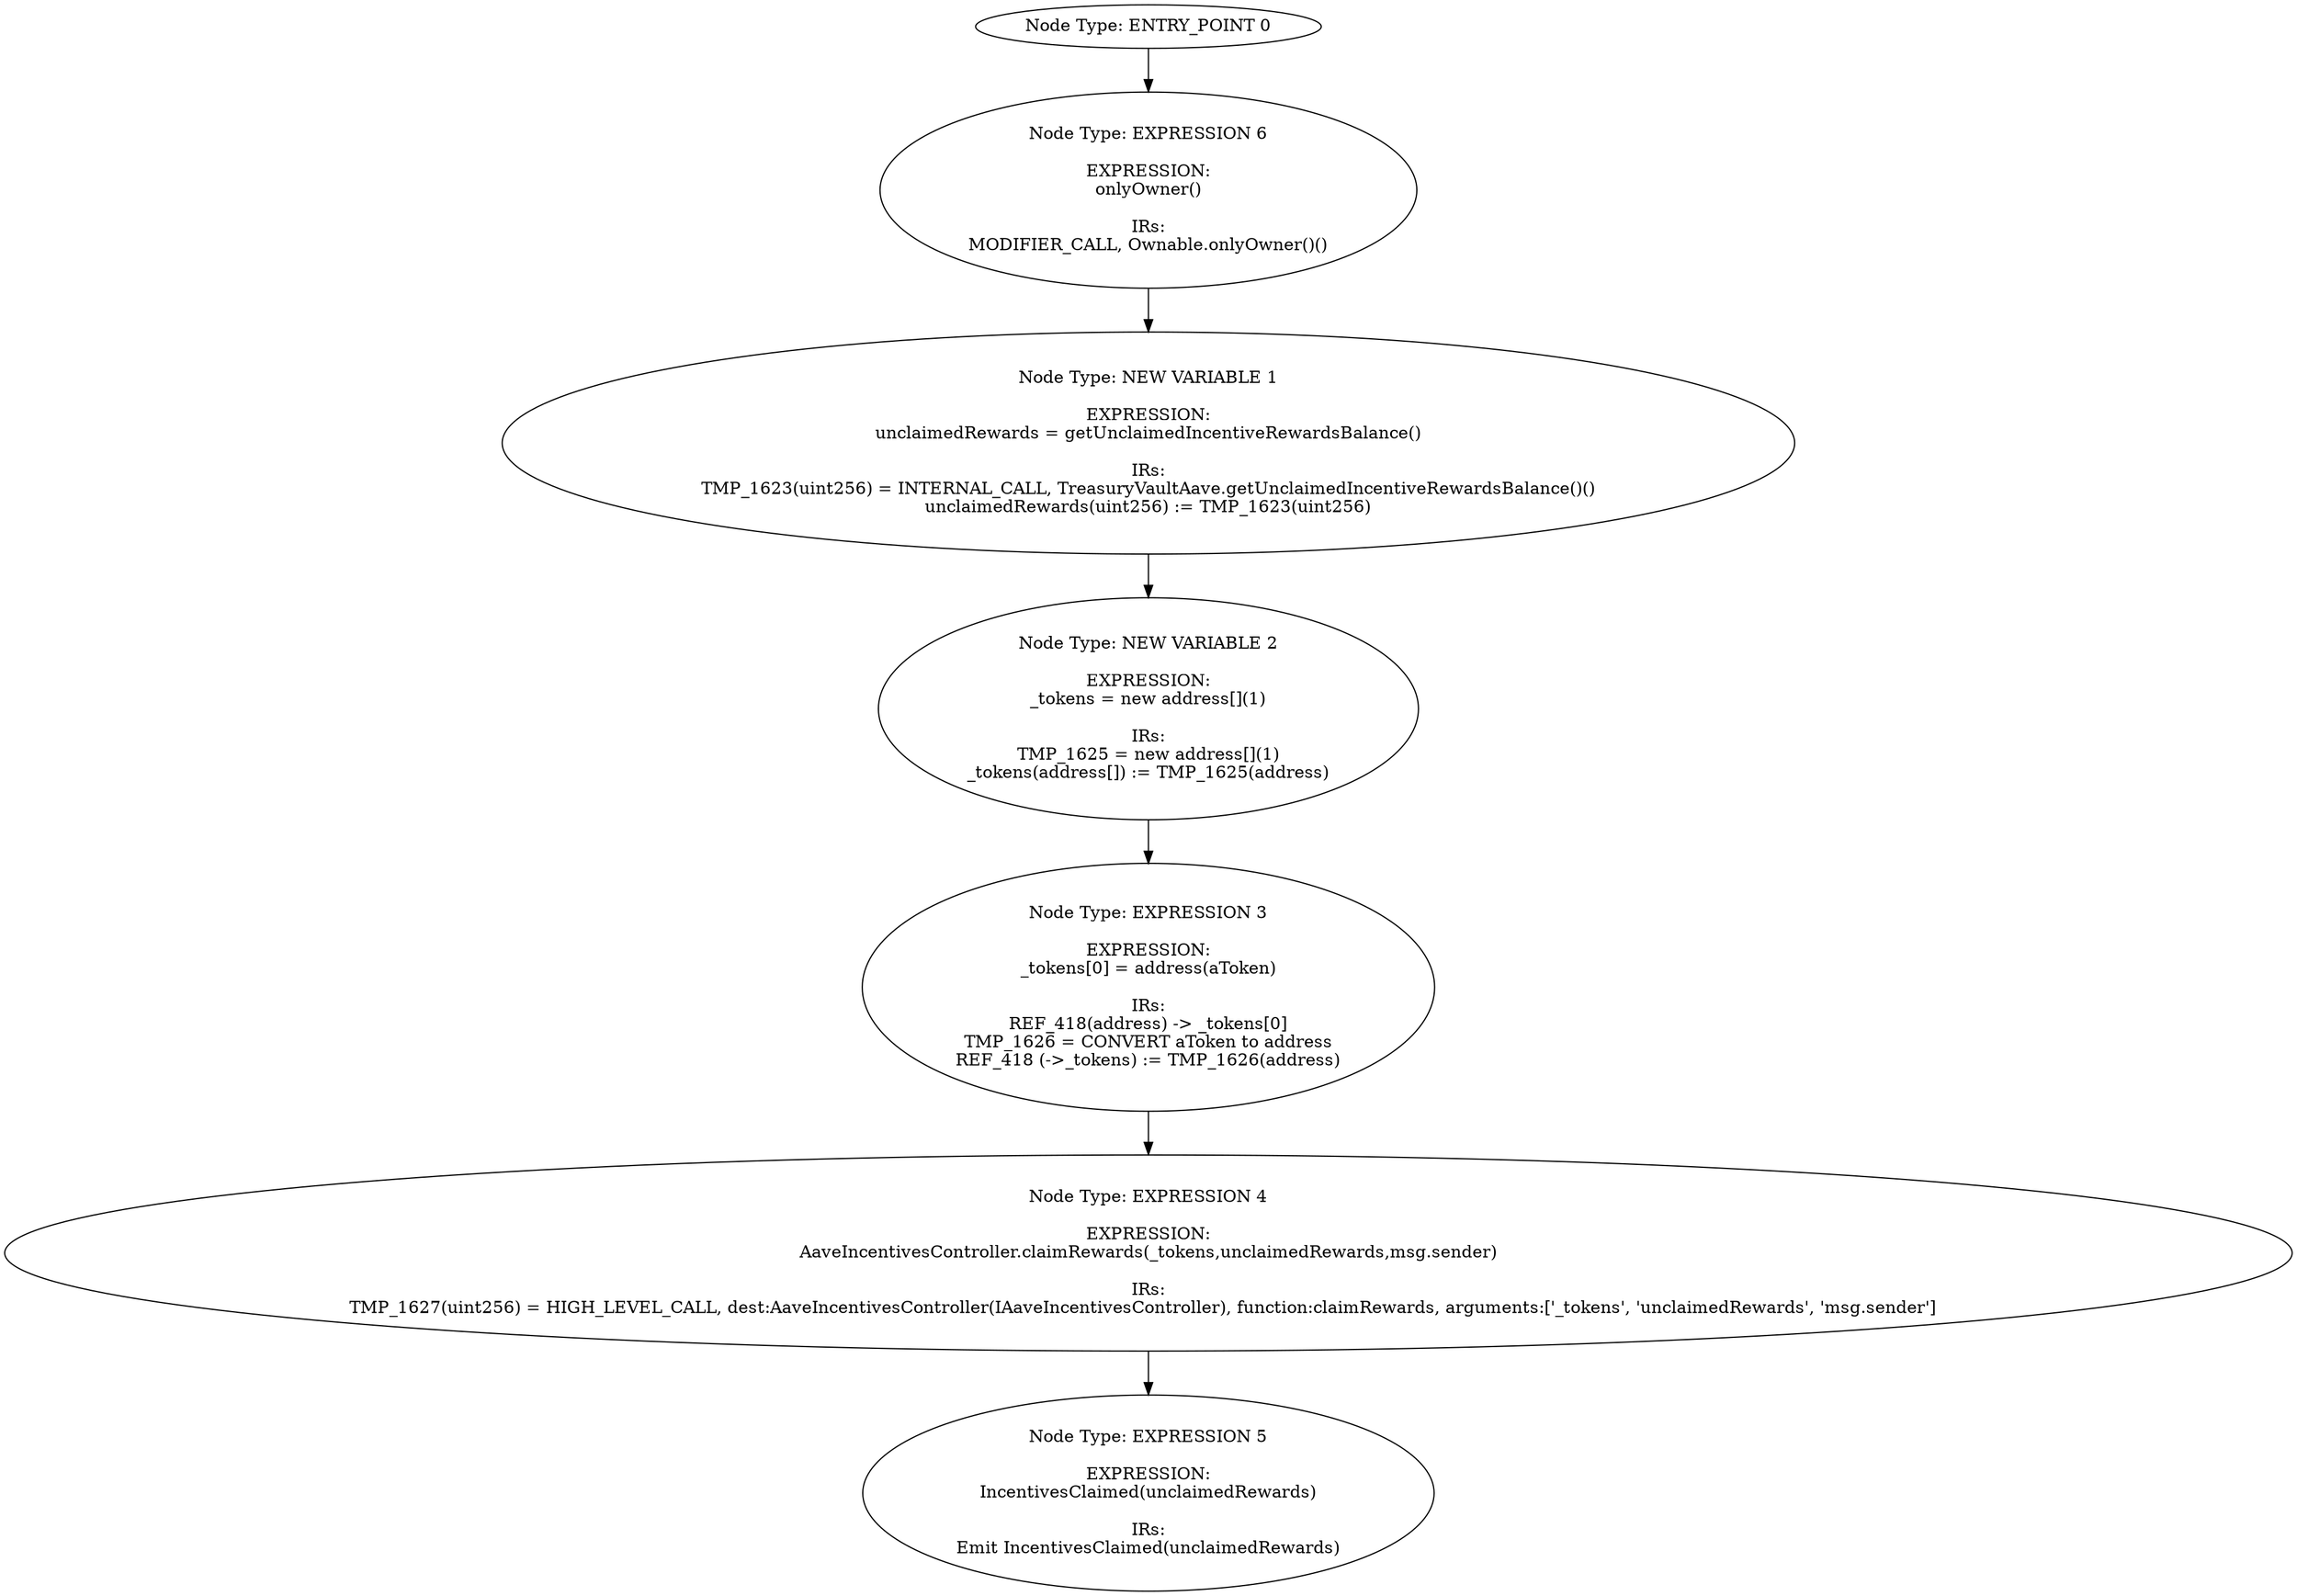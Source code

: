 digraph{
0[label="Node Type: ENTRY_POINT 0
"];
0->6;
1[label="Node Type: NEW VARIABLE 1

EXPRESSION:
unclaimedRewards = getUnclaimedIncentiveRewardsBalance()

IRs:
TMP_1623(uint256) = INTERNAL_CALL, TreasuryVaultAave.getUnclaimedIncentiveRewardsBalance()()
unclaimedRewards(uint256) := TMP_1623(uint256)"];
1->2;
2[label="Node Type: NEW VARIABLE 2

EXPRESSION:
_tokens = new address[](1)

IRs:
TMP_1625 = new address[](1)
_tokens(address[]) := TMP_1625(address)"];
2->3;
3[label="Node Type: EXPRESSION 3

EXPRESSION:
_tokens[0] = address(aToken)

IRs:
REF_418(address) -> _tokens[0]
TMP_1626 = CONVERT aToken to address
REF_418 (->_tokens) := TMP_1626(address)"];
3->4;
4[label="Node Type: EXPRESSION 4

EXPRESSION:
AaveIncentivesController.claimRewards(_tokens,unclaimedRewards,msg.sender)

IRs:
TMP_1627(uint256) = HIGH_LEVEL_CALL, dest:AaveIncentivesController(IAaveIncentivesController), function:claimRewards, arguments:['_tokens', 'unclaimedRewards', 'msg.sender']  "];
4->5;
5[label="Node Type: EXPRESSION 5

EXPRESSION:
IncentivesClaimed(unclaimedRewards)

IRs:
Emit IncentivesClaimed(unclaimedRewards)"];
6[label="Node Type: EXPRESSION 6

EXPRESSION:
onlyOwner()

IRs:
MODIFIER_CALL, Ownable.onlyOwner()()"];
6->1;
}
